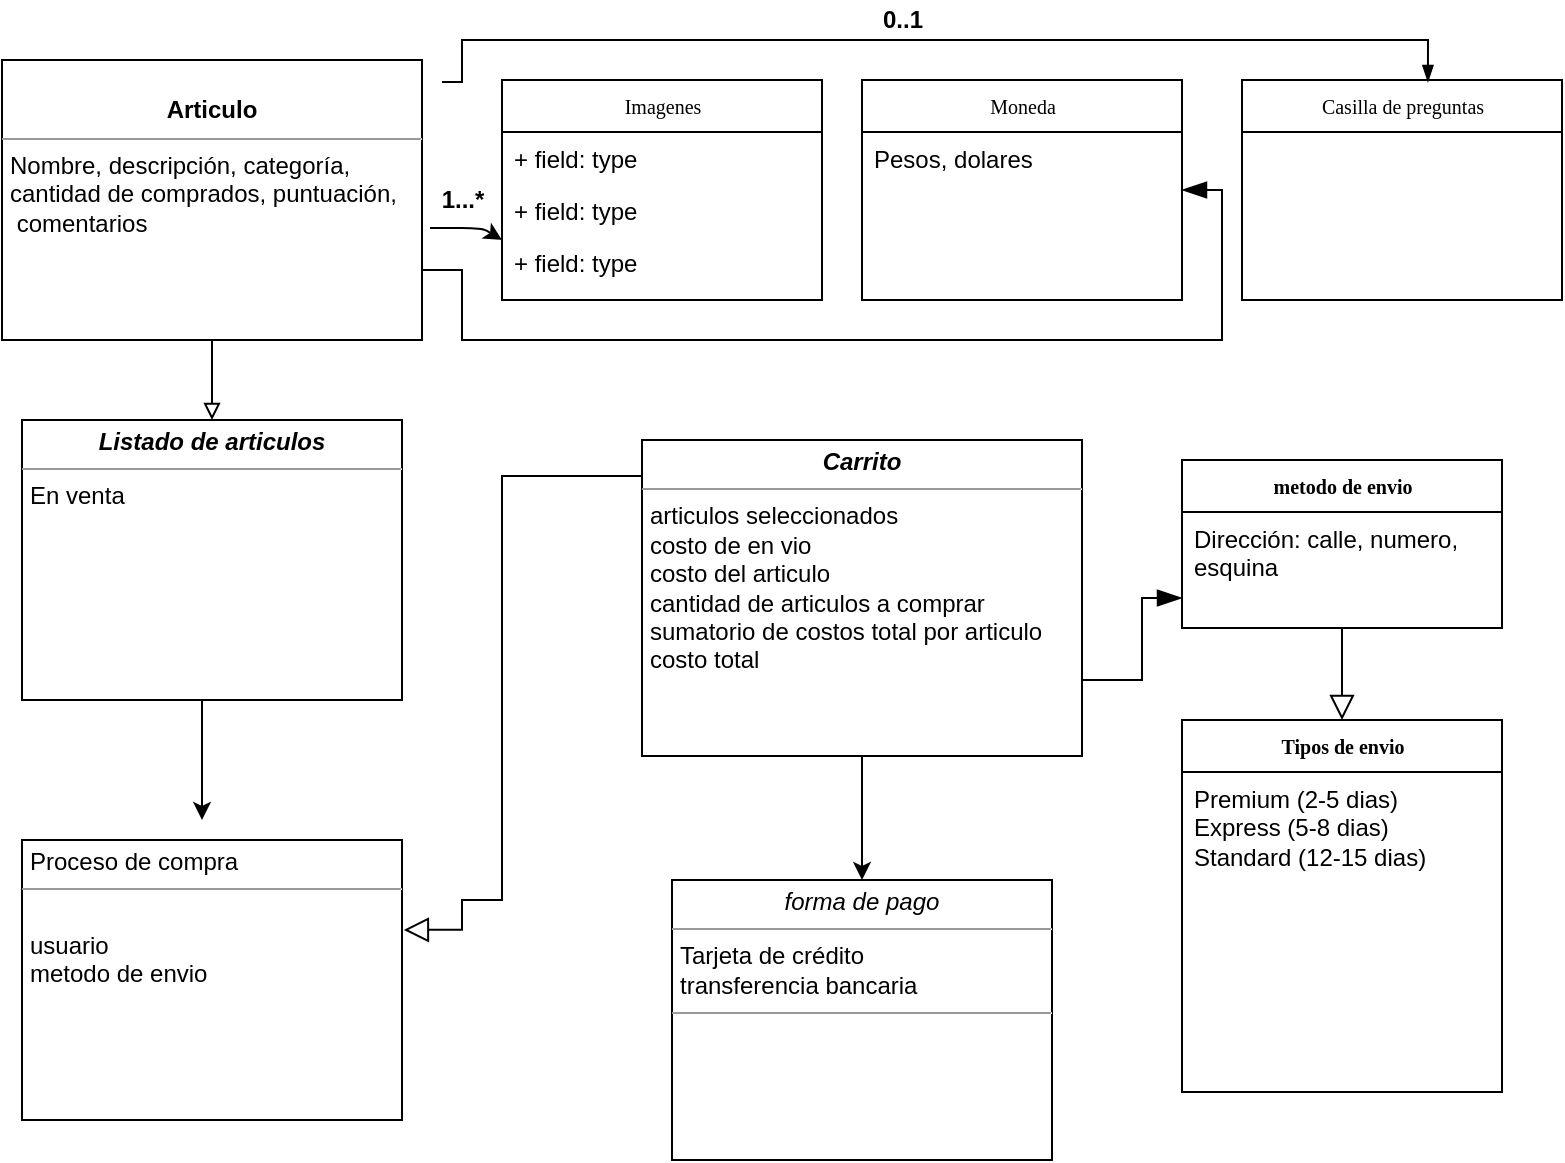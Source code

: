 <mxfile version="14.9.7" type="github">
  <diagram name="Page-1" id="c4acf3e9-155e-7222-9cf6-157b1a14988f">
    <mxGraphModel dx="868" dy="482" grid="1" gridSize="10" guides="1" tooltips="1" connect="1" arrows="1" fold="1" page="1" pageScale="1" pageWidth="850" pageHeight="1100" background="none" math="0" shadow="0">
      <root>
        <mxCell id="0" />
        <mxCell id="1" parent="0" />
        <mxCell id="tOeLWqOhmeLQ-A3CwKs5-5" style="edgeStyle=orthogonalEdgeStyle;rounded=0;orthogonalLoop=1;jettySize=auto;html=1;entryX=0.581;entryY=0.009;entryDx=0;entryDy=0;entryPerimeter=0;endArrow=blockThin;endFill=1;" parent="1" target="tOeLWqOhmeLQ-A3CwKs5-1" edge="1">
          <mxGeometry relative="1" as="geometry">
            <mxPoint x="270" y="71" as="sourcePoint" />
            <Array as="points">
              <mxPoint x="280" y="71" />
              <mxPoint x="280" y="50" />
              <mxPoint x="763" y="50" />
            </Array>
          </mxGeometry>
        </mxCell>
        <mxCell id="17acba5748e5396b-2" value="&lt;b&gt;Tipos de envio&lt;/b&gt;" style="swimlane;html=1;fontStyle=0;childLayout=stackLayout;horizontal=1;startSize=26;fillColor=none;horizontalStack=0;resizeParent=1;resizeLast=0;collapsible=1;marginBottom=0;swimlaneFillColor=#ffffff;rounded=0;shadow=0;comic=0;labelBackgroundColor=none;strokeWidth=1;fontFamily=Verdana;fontSize=10;align=center;" parent="1" vertex="1">
          <mxGeometry x="640" y="390" width="160" height="186" as="geometry" />
        </mxCell>
        <mxCell id="17acba5748e5396b-3" value="Premium (2-5 dias)&lt;br&gt;Express (5-8 dias)&lt;br&gt;Standard (12-15 dias)" style="text;html=1;strokeColor=none;fillColor=none;align=left;verticalAlign=top;spacingLeft=4;spacingRight=4;whiteSpace=wrap;overflow=hidden;rotatable=0;points=[[0,0.5],[1,0.5]];portConstraint=eastwest;" parent="17acba5748e5396b-2" vertex="1">
          <mxGeometry y="26" width="160" height="54" as="geometry" />
        </mxCell>
        <mxCell id="17acba5748e5396b-20" value="Imagenes" style="swimlane;html=1;fontStyle=0;childLayout=stackLayout;horizontal=1;startSize=26;fillColor=none;horizontalStack=0;resizeParent=1;resizeLast=0;collapsible=1;marginBottom=0;swimlaneFillColor=#ffffff;rounded=0;shadow=0;comic=0;labelBackgroundColor=none;strokeWidth=1;fontFamily=Verdana;fontSize=10;align=center;" parent="1" vertex="1">
          <mxGeometry x="300" y="70" width="160" height="110" as="geometry" />
        </mxCell>
        <mxCell id="17acba5748e5396b-21" value="+ field: type" style="text;html=1;strokeColor=none;fillColor=none;align=left;verticalAlign=top;spacingLeft=4;spacingRight=4;whiteSpace=wrap;overflow=hidden;rotatable=0;points=[[0,0.5],[1,0.5]];portConstraint=eastwest;" parent="17acba5748e5396b-20" vertex="1">
          <mxGeometry y="26" width="160" height="26" as="geometry" />
        </mxCell>
        <mxCell id="17acba5748e5396b-24" value="+ field: type" style="text;html=1;strokeColor=none;fillColor=none;align=left;verticalAlign=top;spacingLeft=4;spacingRight=4;whiteSpace=wrap;overflow=hidden;rotatable=0;points=[[0,0.5],[1,0.5]];portConstraint=eastwest;" parent="17acba5748e5396b-20" vertex="1">
          <mxGeometry y="52" width="160" height="26" as="geometry" />
        </mxCell>
        <mxCell id="17acba5748e5396b-26" value="+ field: type" style="text;html=1;strokeColor=none;fillColor=none;align=left;verticalAlign=top;spacingLeft=4;spacingRight=4;whiteSpace=wrap;overflow=hidden;rotatable=0;points=[[0,0.5],[1,0.5]];portConstraint=eastwest;" parent="17acba5748e5396b-20" vertex="1">
          <mxGeometry y="78" width="160" height="26" as="geometry" />
        </mxCell>
        <mxCell id="tOeLWqOhmeLQ-A3CwKs5-3" value="" style="endArrow=classic;html=1;exitX=1.019;exitY=0.6;exitDx=0;exitDy=0;exitPerimeter=0;" parent="17acba5748e5396b-20" source="5d2195bd80daf111-18" edge="1">
          <mxGeometry width="50" height="50" relative="1" as="geometry">
            <mxPoint x="-40" y="140" as="sourcePoint" />
            <mxPoint y="80" as="targetPoint" />
            <Array as="points">
              <mxPoint x="-10" y="74" />
            </Array>
          </mxGeometry>
        </mxCell>
        <mxCell id="17acba5748e5396b-30" value="Moneda" style="swimlane;html=1;fontStyle=0;childLayout=stackLayout;horizontal=1;startSize=26;fillColor=none;horizontalStack=0;resizeParent=1;resizeLast=0;collapsible=1;marginBottom=0;swimlaneFillColor=#ffffff;rounded=0;shadow=0;comic=0;labelBackgroundColor=none;strokeWidth=1;fontFamily=Verdana;fontSize=10;align=center;" parent="1" vertex="1">
          <mxGeometry x="480" y="70" width="160" height="110" as="geometry" />
        </mxCell>
        <mxCell id="17acba5748e5396b-31" value="Pesos, dolares" style="text;html=1;strokeColor=none;fillColor=none;align=left;verticalAlign=top;spacingLeft=4;spacingRight=4;whiteSpace=wrap;overflow=hidden;rotatable=0;points=[[0,0.5],[1,0.5]];portConstraint=eastwest;" parent="17acba5748e5396b-30" vertex="1">
          <mxGeometry y="26" width="160" height="26" as="geometry" />
        </mxCell>
        <mxCell id="5d2195bd80daf111-41" style="edgeStyle=orthogonalEdgeStyle;rounded=0;html=1;labelBackgroundColor=none;startFill=0;endArrow=block;endFill=0;endSize=10;fontFamily=Verdana;fontSize=10;" parent="1" source="5d2195bd80daf111-5" target="17acba5748e5396b-2" edge="1">
          <mxGeometry relative="1" as="geometry">
            <Array as="points" />
          </mxGeometry>
        </mxCell>
        <mxCell id="5d2195bd80daf111-5" value="&lt;b&gt;metodo de envio&lt;/b&gt;" style="swimlane;html=1;fontStyle=0;childLayout=stackLayout;horizontal=1;startSize=26;fillColor=none;horizontalStack=0;resizeParent=1;resizeLast=0;collapsible=1;marginBottom=0;swimlaneFillColor=#ffffff;rounded=0;shadow=0;comic=0;labelBackgroundColor=none;strokeWidth=1;fontFamily=Verdana;fontSize=10;align=center;" parent="1" vertex="1">
          <mxGeometry x="640" y="260" width="160" height="84" as="geometry" />
        </mxCell>
        <mxCell id="5d2195bd80daf111-6" value="Dirección: calle, numero, esquina" style="text;html=1;strokeColor=none;fillColor=none;align=left;verticalAlign=top;spacingLeft=4;spacingRight=4;whiteSpace=wrap;overflow=hidden;rotatable=0;points=[[0,0.5],[1,0.5]];portConstraint=eastwest;" parent="5d2195bd80daf111-5" vertex="1">
          <mxGeometry y="26" width="160" height="44" as="geometry" />
        </mxCell>
        <mxCell id="5d2195bd80daf111-9" value="&lt;p style=&quot;margin: 0px ; margin-top: 4px ; text-align: center&quot;&gt;&lt;i&gt;forma de pago&lt;/i&gt;&lt;/p&gt;&lt;hr size=&quot;1&quot;&gt;&lt;p style=&quot;margin: 0px ; margin-left: 4px&quot;&gt;Tarjeta de crédito&lt;/p&gt;&lt;p style=&quot;margin: 0px ; margin-left: 4px&quot;&gt;transferencia bancaria&lt;/p&gt;&lt;hr size=&quot;1&quot;&gt;&lt;p style=&quot;margin: 0px ; margin-left: 4px&quot;&gt;&lt;br&gt;&lt;/p&gt;" style="verticalAlign=top;align=left;overflow=fill;fontSize=12;fontFamily=Helvetica;html=1;rounded=0;shadow=0;comic=0;labelBackgroundColor=none;strokeWidth=1" parent="1" vertex="1">
          <mxGeometry x="385" y="470" width="190" height="140" as="geometry" />
        </mxCell>
        <mxCell id="5d2195bd80daf111-10" value="&lt;p style=&quot;margin: 0px ; margin-top: 4px ; text-align: center&quot;&gt;&lt;i&gt;&lt;b&gt;Carrito&lt;/b&gt;&lt;/i&gt;&lt;/p&gt;&lt;hr size=&quot;1&quot;&gt;&lt;p style=&quot;margin: 0px ; margin-left: 4px&quot;&gt;articulos seleccionados&lt;/p&gt;&lt;p style=&quot;margin: 0px ; margin-left: 4px&quot;&gt;costo de en vio&lt;/p&gt;&lt;p style=&quot;margin: 0px ; margin-left: 4px&quot;&gt;costo del articulo&lt;/p&gt;&lt;p style=&quot;margin: 0px ; margin-left: 4px&quot;&gt;cantidad de articulos a comprar&lt;/p&gt;&lt;p style=&quot;margin: 0px ; margin-left: 4px&quot;&gt;sumatorio de costos total por articulo&lt;/p&gt;&lt;p style=&quot;margin: 0px ; margin-left: 4px&quot;&gt;costo total&lt;/p&gt;&lt;p style=&quot;margin: 0px ; margin-left: 4px&quot;&gt;&lt;br&gt;&lt;/p&gt;&lt;p style=&quot;margin: 0px ; margin-left: 4px&quot;&gt;&lt;br&gt;&lt;/p&gt;" style="verticalAlign=top;align=left;overflow=fill;fontSize=12;fontFamily=Helvetica;html=1;rounded=0;shadow=0;comic=0;labelBackgroundColor=none;strokeWidth=1" parent="1" vertex="1">
          <mxGeometry x="370" y="250" width="220" height="158" as="geometry" />
        </mxCell>
        <mxCell id="5d2195bd80daf111-22" style="edgeStyle=orthogonalEdgeStyle;rounded=0;html=1;exitX=1;exitY=0.75;labelBackgroundColor=none;startFill=0;endArrow=blockThin;endFill=1;endSize=10;fontFamily=Verdana;fontSize=10;" parent="1" source="5d2195bd80daf111-18" target="17acba5748e5396b-30" edge="1">
          <mxGeometry relative="1" as="geometry">
            <Array as="points">
              <mxPoint x="280" y="165" />
              <mxPoint x="280" y="200" />
              <mxPoint x="660" y="200" />
              <mxPoint x="660" y="125" />
            </Array>
          </mxGeometry>
        </mxCell>
        <mxCell id="tOeLWqOhmeLQ-A3CwKs5-8" value="" style="edgeStyle=orthogonalEdgeStyle;rounded=0;orthogonalLoop=1;jettySize=auto;html=1;endArrow=block;endFill=0;" parent="1" source="5d2195bd80daf111-18" target="5d2195bd80daf111-19" edge="1">
          <mxGeometry relative="1" as="geometry" />
        </mxCell>
        <mxCell id="5d2195bd80daf111-18" value="&lt;p style=&quot;margin: 0px ; margin-top: 4px ; text-align: center&quot;&gt;&lt;br&gt;&lt;b&gt;Articulo&lt;/b&gt;&lt;/p&gt;&lt;hr size=&quot;1&quot;&gt;&lt;p style=&quot;margin: 0px ; margin-left: 4px&quot;&gt;Nombre, descripción, categoría,&lt;/p&gt;&lt;p style=&quot;margin: 0px ; margin-left: 4px&quot;&gt;cantidad de comprados, puntuación,&lt;/p&gt;&lt;p style=&quot;margin: 0px ; margin-left: 4px&quot;&gt;&amp;nbsp;comentarios&lt;/p&gt;&lt;p style=&quot;margin: 0px ; margin-left: 4px&quot;&gt;&lt;br&gt;&lt;/p&gt;" style="verticalAlign=top;align=left;overflow=fill;fontSize=12;fontFamily=Helvetica;html=1;rounded=0;shadow=0;comic=0;labelBackgroundColor=none;strokeWidth=1" parent="1" vertex="1">
          <mxGeometry x="50" y="60" width="210" height="140" as="geometry" />
        </mxCell>
        <mxCell id="5d2195bd80daf111-19" value="&lt;p style=&quot;margin: 0px ; margin-top: 4px ; text-align: center&quot;&gt;&lt;i&gt;&lt;b&gt;Listado de articulos&lt;/b&gt;&lt;/i&gt;&lt;/p&gt;&lt;hr size=&quot;1&quot;&gt;&lt;p style=&quot;margin: 0px ; margin-left: 4px&quot;&gt;En venta&amp;nbsp;&lt;/p&gt;&lt;p style=&quot;margin: 0px ; margin-left: 4px&quot;&gt;&lt;br&gt;&lt;/p&gt;&lt;p style=&quot;margin: 0px ; margin-left: 4px&quot;&gt;&lt;br&gt;&lt;/p&gt;&lt;p style=&quot;margin: 0px ; margin-left: 4px&quot;&gt;&lt;br&gt;&lt;/p&gt;" style="verticalAlign=top;align=left;overflow=fill;fontSize=12;fontFamily=Helvetica;html=1;rounded=0;shadow=0;comic=0;labelBackgroundColor=none;strokeWidth=1" parent="1" vertex="1">
          <mxGeometry x="60" y="240" width="190" height="140" as="geometry" />
        </mxCell>
        <mxCell id="5d2195bd80daf111-30" style="edgeStyle=orthogonalEdgeStyle;rounded=0;html=1;labelBackgroundColor=none;startFill=0;endArrow=block;endFill=0;endSize=10;fontFamily=Verdana;fontSize=10;entryX=1.005;entryY=0.321;entryDx=0;entryDy=0;exitX=0;exitY=0.114;exitDx=0;exitDy=0;exitPerimeter=0;entryPerimeter=0;" parent="1" source="5d2195bd80daf111-10" target="5d2195bd80daf111-20" edge="1">
          <mxGeometry relative="1" as="geometry">
            <Array as="points">
              <mxPoint x="300" y="268" />
              <mxPoint x="300" y="480" />
              <mxPoint x="280" y="480" />
              <mxPoint x="280" y="495" />
            </Array>
          </mxGeometry>
        </mxCell>
        <mxCell id="5d2195bd80daf111-31" style="edgeStyle=orthogonalEdgeStyle;rounded=0;html=1;labelBackgroundColor=none;startFill=0;endArrow=blockThin;endFill=1;endSize=10;fontFamily=Verdana;fontSize=10;" parent="1" source="5d2195bd80daf111-10" edge="1">
          <mxGeometry relative="1" as="geometry">
            <Array as="points">
              <mxPoint x="620" y="370" />
              <mxPoint x="620" y="329" />
            </Array>
            <mxPoint x="570" y="590" as="sourcePoint" />
            <mxPoint x="640" y="329" as="targetPoint" />
          </mxGeometry>
        </mxCell>
        <mxCell id="5d2195bd80daf111-20" value="&lt;p style=&quot;margin: 0px ; margin-top: 4px ; text-align: center&quot;&gt;&lt;/p&gt;&lt;p style=&quot;margin: 0px ; margin-left: 4px&quot;&gt;Proceso de compra&lt;/p&gt;&lt;hr size=&quot;1&quot;&gt;&lt;p style=&quot;margin: 0px ; margin-left: 4px&quot;&gt;&lt;br&gt;&lt;/p&gt;&lt;p style=&quot;margin: 0px ; margin-left: 4px&quot;&gt;usuario&lt;/p&gt;&lt;p style=&quot;margin: 0px ; margin-left: 4px&quot;&gt;metodo de envio&amp;nbsp;&lt;/p&gt;&lt;p style=&quot;margin: 0px ; margin-left: 4px&quot;&gt;&lt;br&gt;&lt;/p&gt;" style="verticalAlign=top;align=left;overflow=fill;fontSize=12;fontFamily=Helvetica;html=1;rounded=0;shadow=0;comic=0;labelBackgroundColor=none;strokeWidth=1" parent="1" vertex="1">
          <mxGeometry x="60" y="450" width="190" height="140" as="geometry" />
        </mxCell>
        <mxCell id="tOeLWqOhmeLQ-A3CwKs5-1" value="Casilla de preguntas" style="swimlane;html=1;fontStyle=0;childLayout=stackLayout;horizontal=1;startSize=26;fillColor=none;horizontalStack=0;resizeParent=1;resizeLast=0;collapsible=1;marginBottom=0;swimlaneFillColor=#ffffff;rounded=0;shadow=0;comic=0;labelBackgroundColor=none;strokeWidth=1;fontFamily=Verdana;fontSize=10;align=center;" parent="1" vertex="1">
          <mxGeometry x="670" y="70" width="160" height="110" as="geometry" />
        </mxCell>
        <mxCell id="tOeLWqOhmeLQ-A3CwKs5-6" value="" style="endArrow=classic;html=1;" parent="1" edge="1">
          <mxGeometry width="50" height="50" relative="1" as="geometry">
            <mxPoint x="150" y="380" as="sourcePoint" />
            <mxPoint x="150" y="440" as="targetPoint" />
          </mxGeometry>
        </mxCell>
        <mxCell id="tOeLWqOhmeLQ-A3CwKs5-9" value="&lt;b&gt;1...*&lt;/b&gt;" style="text;html=1;resizable=0;autosize=1;align=center;verticalAlign=middle;points=[];fillColor=none;strokeColor=none;rounded=0;" parent="1" vertex="1">
          <mxGeometry x="260" y="120" width="40" height="20" as="geometry" />
        </mxCell>
        <mxCell id="tOeLWqOhmeLQ-A3CwKs5-10" value="&lt;b&gt;0..1&lt;/b&gt;" style="text;html=1;resizable=0;autosize=1;align=center;verticalAlign=middle;points=[];fillColor=none;strokeColor=none;rounded=0;" parent="1" vertex="1">
          <mxGeometry x="480" y="30" width="40" height="20" as="geometry" />
        </mxCell>
        <mxCell id="tOeLWqOhmeLQ-A3CwKs5-11" value="" style="endArrow=classic;html=1;exitX=0.5;exitY=1;exitDx=0;exitDy=0;entryX=0.5;entryY=0;entryDx=0;entryDy=0;" parent="1" source="5d2195bd80daf111-10" target="5d2195bd80daf111-9" edge="1">
          <mxGeometry width="50" height="50" relative="1" as="geometry">
            <mxPoint x="400" y="600" as="sourcePoint" />
            <mxPoint x="450" y="550" as="targetPoint" />
          </mxGeometry>
        </mxCell>
      </root>
    </mxGraphModel>
  </diagram>
</mxfile>
